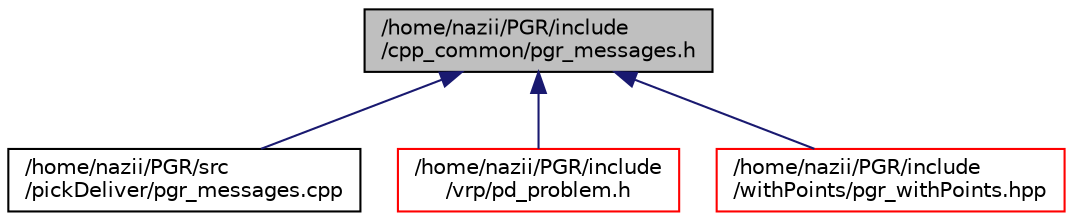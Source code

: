 digraph "/home/nazii/PGR/include/cpp_common/pgr_messages.h"
{
  edge [fontname="Helvetica",fontsize="10",labelfontname="Helvetica",labelfontsize="10"];
  node [fontname="Helvetica",fontsize="10",shape=record];
  Node3 [label="/home/nazii/PGR/include\l/cpp_common/pgr_messages.h",height=0.2,width=0.4,color="black", fillcolor="grey75", style="filled", fontcolor="black"];
  Node3 -> Node4 [dir="back",color="midnightblue",fontsize="10",style="solid",fontname="Helvetica"];
  Node4 [label="/home/nazii/PGR/src\l/pickDeliver/pgr_messages.cpp",height=0.2,width=0.4,color="black", fillcolor="white", style="filled",URL="$pgr__messages_8cpp.html"];
  Node3 -> Node5 [dir="back",color="midnightblue",fontsize="10",style="solid",fontname="Helvetica"];
  Node5 [label="/home/nazii/PGR/include\l/vrp/pd_problem.h",height=0.2,width=0.4,color="red", fillcolor="white", style="filled",URL="$pd__problem_8h.html"];
  Node3 -> Node37 [dir="back",color="midnightblue",fontsize="10",style="solid",fontname="Helvetica"];
  Node37 [label="/home/nazii/PGR/include\l/withPoints/pgr_withPoints.hpp",height=0.2,width=0.4,color="red", fillcolor="white", style="filled",URL="$pgr__withPoints_8hpp.html"];
}
